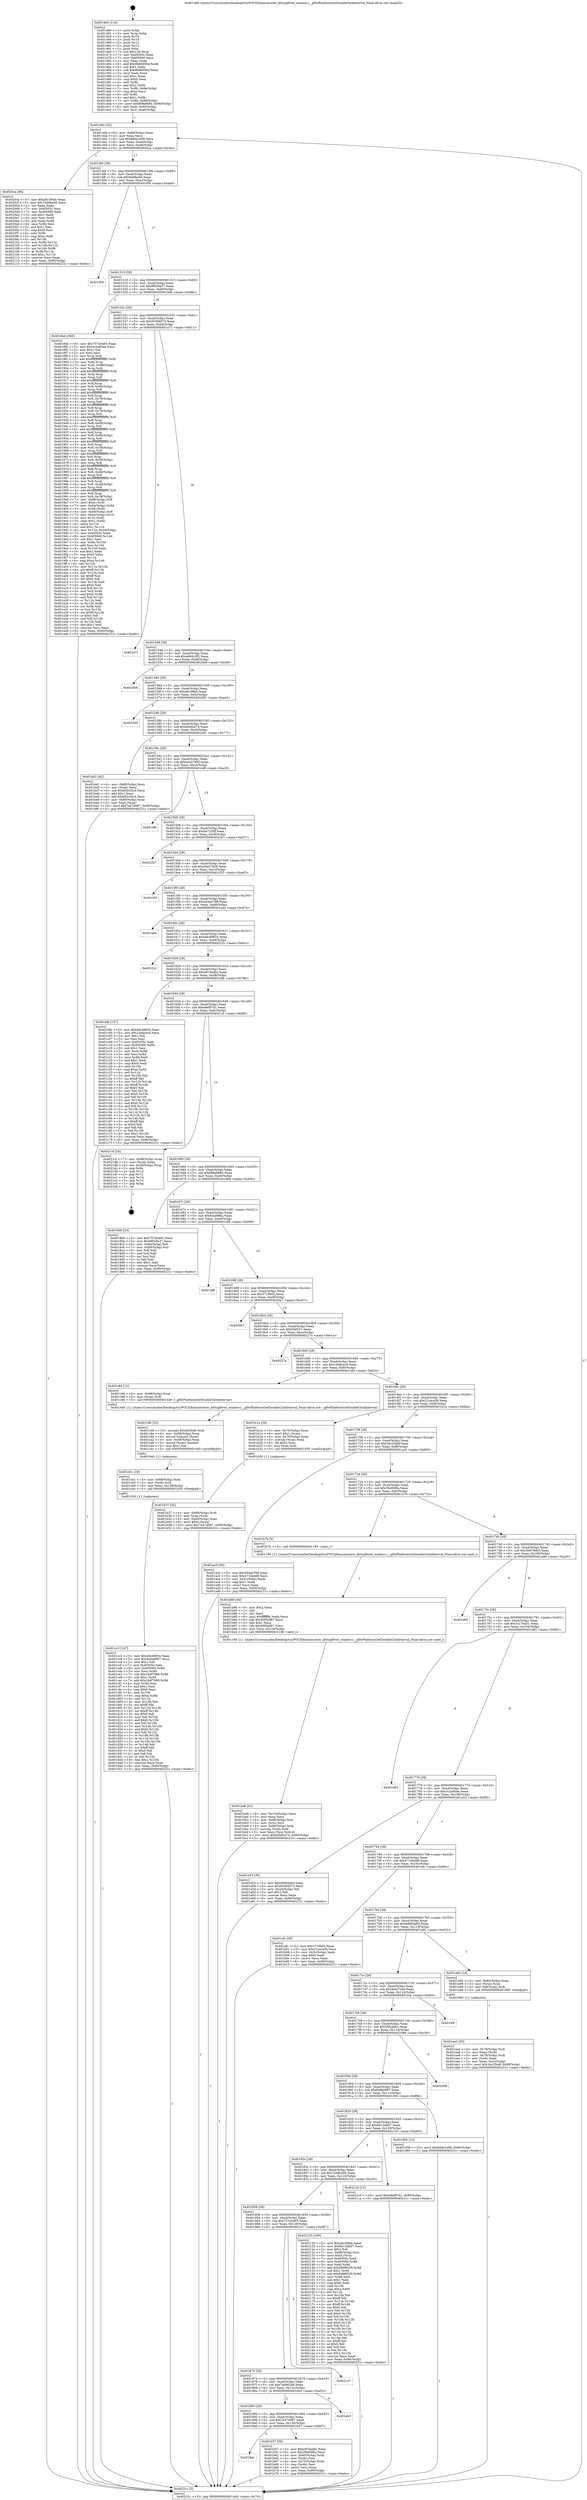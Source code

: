 digraph "0x401460" {
  label = "0x401460 (/mnt/c/Users/mathe/Desktop/tcc/POCII/binaries/extr_kittyglfwwl_window.c__glfwPlatformGetDoubleClickInterval_Final-ollvm.out::main(0))"
  labelloc = "t"
  node[shape=record]

  Entry [label="",width=0.3,height=0.3,shape=circle,fillcolor=black,style=filled]
  "0x4014d4" [label="{
     0x4014d4 [32]\l
     | [instrs]\l
     &nbsp;&nbsp;0x4014d4 \<+6\>: mov -0x90(%rbp),%eax\l
     &nbsp;&nbsp;0x4014da \<+2\>: mov %eax,%ecx\l
     &nbsp;&nbsp;0x4014dc \<+6\>: sub $0x8dde1e99,%ecx\l
     &nbsp;&nbsp;0x4014e2 \<+6\>: mov %eax,-0xa4(%rbp)\l
     &nbsp;&nbsp;0x4014e8 \<+6\>: mov %ecx,-0xa8(%rbp)\l
     &nbsp;&nbsp;0x4014ee \<+6\>: je 00000000004020ca \<main+0xc6a\>\l
  }"]
  "0x4020ca" [label="{
     0x4020ca [86]\l
     | [instrs]\l
     &nbsp;&nbsp;0x4020ca \<+5\>: mov $0xa8c39fab,%eax\l
     &nbsp;&nbsp;0x4020cf \<+5\>: mov $0x7448be92,%ecx\l
     &nbsp;&nbsp;0x4020d4 \<+2\>: xor %edx,%edx\l
     &nbsp;&nbsp;0x4020d6 \<+7\>: mov 0x40505c,%esi\l
     &nbsp;&nbsp;0x4020dd \<+7\>: mov 0x405060,%edi\l
     &nbsp;&nbsp;0x4020e4 \<+3\>: sub $0x1,%edx\l
     &nbsp;&nbsp;0x4020e7 \<+3\>: mov %esi,%r8d\l
     &nbsp;&nbsp;0x4020ea \<+3\>: add %edx,%r8d\l
     &nbsp;&nbsp;0x4020ed \<+4\>: imul %r8d,%esi\l
     &nbsp;&nbsp;0x4020f1 \<+3\>: and $0x1,%esi\l
     &nbsp;&nbsp;0x4020f4 \<+3\>: cmp $0x0,%esi\l
     &nbsp;&nbsp;0x4020f7 \<+4\>: sete %r9b\l
     &nbsp;&nbsp;0x4020fb \<+3\>: cmp $0xa,%edi\l
     &nbsp;&nbsp;0x4020fe \<+4\>: setl %r10b\l
     &nbsp;&nbsp;0x402102 \<+3\>: mov %r9b,%r11b\l
     &nbsp;&nbsp;0x402105 \<+3\>: and %r10b,%r11b\l
     &nbsp;&nbsp;0x402108 \<+3\>: xor %r10b,%r9b\l
     &nbsp;&nbsp;0x40210b \<+3\>: or %r9b,%r11b\l
     &nbsp;&nbsp;0x40210e \<+4\>: test $0x1,%r11b\l
     &nbsp;&nbsp;0x402112 \<+3\>: cmovne %ecx,%eax\l
     &nbsp;&nbsp;0x402115 \<+6\>: mov %eax,-0x90(%rbp)\l
     &nbsp;&nbsp;0x40211b \<+5\>: jmp 000000000040231c \<main+0xebc\>\l
  }"]
  "0x4014f4" [label="{
     0x4014f4 [28]\l
     | [instrs]\l
     &nbsp;&nbsp;0x4014f4 \<+5\>: jmp 00000000004014f9 \<main+0x99\>\l
     &nbsp;&nbsp;0x4014f9 \<+6\>: mov -0xa4(%rbp),%eax\l
     &nbsp;&nbsp;0x4014ff \<+5\>: sub $0x8ebfba56,%eax\l
     &nbsp;&nbsp;0x401504 \<+6\>: mov %eax,-0xac(%rbp)\l
     &nbsp;&nbsp;0x40150a \<+6\>: je 0000000000401f09 \<main+0xaa9\>\l
  }"]
  Exit [label="",width=0.3,height=0.3,shape=circle,fillcolor=black,style=filled,peripheries=2]
  "0x401f09" [label="{
     0x401f09\l
  }", style=dashed]
  "0x401510" [label="{
     0x401510 [28]\l
     | [instrs]\l
     &nbsp;&nbsp;0x401510 \<+5\>: jmp 0000000000401515 \<main+0xb5\>\l
     &nbsp;&nbsp;0x401515 \<+6\>: mov -0xa4(%rbp),%eax\l
     &nbsp;&nbsp;0x40151b \<+5\>: sub $0x8f028a37,%eax\l
     &nbsp;&nbsp;0x401520 \<+6\>: mov %eax,-0xb0(%rbp)\l
     &nbsp;&nbsp;0x401526 \<+6\>: je 00000000004018eb \<main+0x48b\>\l
  }"]
  "0x401cc3" [label="{
     0x401cc3 [147]\l
     | [instrs]\l
     &nbsp;&nbsp;0x401cc3 \<+5\>: mov $0xddcd9834,%eax\l
     &nbsp;&nbsp;0x401cc8 \<+5\>: mov $0x6a9a0967,%ecx\l
     &nbsp;&nbsp;0x401ccd \<+2\>: mov $0x1,%dl\l
     &nbsp;&nbsp;0x401ccf \<+7\>: mov 0x40505c,%esi\l
     &nbsp;&nbsp;0x401cd6 \<+8\>: mov 0x405060,%r8d\l
     &nbsp;&nbsp;0x401cde \<+3\>: mov %esi,%r9d\l
     &nbsp;&nbsp;0x401ce1 \<+7\>: sub $0x184f7989,%r9d\l
     &nbsp;&nbsp;0x401ce8 \<+4\>: sub $0x1,%r9d\l
     &nbsp;&nbsp;0x401cec \<+7\>: add $0x184f7989,%r9d\l
     &nbsp;&nbsp;0x401cf3 \<+4\>: imul %r9d,%esi\l
     &nbsp;&nbsp;0x401cf7 \<+3\>: and $0x1,%esi\l
     &nbsp;&nbsp;0x401cfa \<+3\>: cmp $0x0,%esi\l
     &nbsp;&nbsp;0x401cfd \<+4\>: sete %r10b\l
     &nbsp;&nbsp;0x401d01 \<+4\>: cmp $0xa,%r8d\l
     &nbsp;&nbsp;0x401d05 \<+4\>: setl %r11b\l
     &nbsp;&nbsp;0x401d09 \<+3\>: mov %r10b,%bl\l
     &nbsp;&nbsp;0x401d0c \<+3\>: xor $0xff,%bl\l
     &nbsp;&nbsp;0x401d0f \<+3\>: mov %r11b,%r14b\l
     &nbsp;&nbsp;0x401d12 \<+4\>: xor $0xff,%r14b\l
     &nbsp;&nbsp;0x401d16 \<+3\>: xor $0x0,%dl\l
     &nbsp;&nbsp;0x401d19 \<+3\>: mov %bl,%r15b\l
     &nbsp;&nbsp;0x401d1c \<+4\>: and $0x0,%r15b\l
     &nbsp;&nbsp;0x401d20 \<+3\>: and %dl,%r10b\l
     &nbsp;&nbsp;0x401d23 \<+3\>: mov %r14b,%r12b\l
     &nbsp;&nbsp;0x401d26 \<+4\>: and $0x0,%r12b\l
     &nbsp;&nbsp;0x401d2a \<+3\>: and %dl,%r11b\l
     &nbsp;&nbsp;0x401d2d \<+3\>: or %r10b,%r15b\l
     &nbsp;&nbsp;0x401d30 \<+3\>: or %r11b,%r12b\l
     &nbsp;&nbsp;0x401d33 \<+3\>: xor %r12b,%r15b\l
     &nbsp;&nbsp;0x401d36 \<+3\>: or %r14b,%bl\l
     &nbsp;&nbsp;0x401d39 \<+3\>: xor $0xff,%bl\l
     &nbsp;&nbsp;0x401d3c \<+3\>: or $0x0,%dl\l
     &nbsp;&nbsp;0x401d3f \<+2\>: and %dl,%bl\l
     &nbsp;&nbsp;0x401d41 \<+3\>: or %bl,%r15b\l
     &nbsp;&nbsp;0x401d44 \<+4\>: test $0x1,%r15b\l
     &nbsp;&nbsp;0x401d48 \<+3\>: cmovne %ecx,%eax\l
     &nbsp;&nbsp;0x401d4b \<+6\>: mov %eax,-0x90(%rbp)\l
     &nbsp;&nbsp;0x401d51 \<+5\>: jmp 000000000040231c \<main+0xebc\>\l
  }"]
  "0x4018eb" [label="{
     0x4018eb [360]\l
     | [instrs]\l
     &nbsp;&nbsp;0x4018eb \<+5\>: mov $0x757d4465,%eax\l
     &nbsp;&nbsp;0x4018f0 \<+5\>: mov $0x3c2a90ae,%ecx\l
     &nbsp;&nbsp;0x4018f5 \<+2\>: mov $0x1,%dl\l
     &nbsp;&nbsp;0x4018f7 \<+2\>: xor %esi,%esi\l
     &nbsp;&nbsp;0x4018f9 \<+3\>: mov %rsp,%rdi\l
     &nbsp;&nbsp;0x4018fc \<+4\>: add $0xfffffffffffffff0,%rdi\l
     &nbsp;&nbsp;0x401900 \<+3\>: mov %rdi,%rsp\l
     &nbsp;&nbsp;0x401903 \<+7\>: mov %rdi,-0x88(%rbp)\l
     &nbsp;&nbsp;0x40190a \<+3\>: mov %rsp,%rdi\l
     &nbsp;&nbsp;0x40190d \<+4\>: add $0xfffffffffffffff0,%rdi\l
     &nbsp;&nbsp;0x401911 \<+3\>: mov %rdi,%rsp\l
     &nbsp;&nbsp;0x401914 \<+3\>: mov %rsp,%r8\l
     &nbsp;&nbsp;0x401917 \<+4\>: add $0xfffffffffffffff0,%r8\l
     &nbsp;&nbsp;0x40191b \<+3\>: mov %r8,%rsp\l
     &nbsp;&nbsp;0x40191e \<+4\>: mov %r8,-0x80(%rbp)\l
     &nbsp;&nbsp;0x401922 \<+3\>: mov %rsp,%r8\l
     &nbsp;&nbsp;0x401925 \<+4\>: add $0xfffffffffffffff0,%r8\l
     &nbsp;&nbsp;0x401929 \<+3\>: mov %r8,%rsp\l
     &nbsp;&nbsp;0x40192c \<+4\>: mov %r8,-0x78(%rbp)\l
     &nbsp;&nbsp;0x401930 \<+3\>: mov %rsp,%r8\l
     &nbsp;&nbsp;0x401933 \<+4\>: add $0xfffffffffffffff0,%r8\l
     &nbsp;&nbsp;0x401937 \<+3\>: mov %r8,%rsp\l
     &nbsp;&nbsp;0x40193a \<+4\>: mov %r8,-0x70(%rbp)\l
     &nbsp;&nbsp;0x40193e \<+3\>: mov %rsp,%r8\l
     &nbsp;&nbsp;0x401941 \<+4\>: add $0xfffffffffffffff0,%r8\l
     &nbsp;&nbsp;0x401945 \<+3\>: mov %r8,%rsp\l
     &nbsp;&nbsp;0x401948 \<+4\>: mov %r8,-0x68(%rbp)\l
     &nbsp;&nbsp;0x40194c \<+3\>: mov %rsp,%r8\l
     &nbsp;&nbsp;0x40194f \<+4\>: add $0xfffffffffffffff0,%r8\l
     &nbsp;&nbsp;0x401953 \<+3\>: mov %r8,%rsp\l
     &nbsp;&nbsp;0x401956 \<+4\>: mov %r8,-0x60(%rbp)\l
     &nbsp;&nbsp;0x40195a \<+3\>: mov %rsp,%r8\l
     &nbsp;&nbsp;0x40195d \<+4\>: add $0xfffffffffffffff0,%r8\l
     &nbsp;&nbsp;0x401961 \<+3\>: mov %r8,%rsp\l
     &nbsp;&nbsp;0x401964 \<+4\>: mov %r8,-0x58(%rbp)\l
     &nbsp;&nbsp;0x401968 \<+3\>: mov %rsp,%r8\l
     &nbsp;&nbsp;0x40196b \<+4\>: add $0xfffffffffffffff0,%r8\l
     &nbsp;&nbsp;0x40196f \<+3\>: mov %r8,%rsp\l
     &nbsp;&nbsp;0x401972 \<+4\>: mov %r8,-0x50(%rbp)\l
     &nbsp;&nbsp;0x401976 \<+3\>: mov %rsp,%r8\l
     &nbsp;&nbsp;0x401979 \<+4\>: add $0xfffffffffffffff0,%r8\l
     &nbsp;&nbsp;0x40197d \<+3\>: mov %r8,%rsp\l
     &nbsp;&nbsp;0x401980 \<+4\>: mov %r8,-0x48(%rbp)\l
     &nbsp;&nbsp;0x401984 \<+3\>: mov %rsp,%r8\l
     &nbsp;&nbsp;0x401987 \<+4\>: add $0xfffffffffffffff0,%r8\l
     &nbsp;&nbsp;0x40198b \<+3\>: mov %r8,%rsp\l
     &nbsp;&nbsp;0x40198e \<+4\>: mov %r8,-0x40(%rbp)\l
     &nbsp;&nbsp;0x401992 \<+3\>: mov %rsp,%r8\l
     &nbsp;&nbsp;0x401995 \<+4\>: add $0xfffffffffffffff0,%r8\l
     &nbsp;&nbsp;0x401999 \<+3\>: mov %r8,%rsp\l
     &nbsp;&nbsp;0x40199c \<+4\>: mov %r8,-0x38(%rbp)\l
     &nbsp;&nbsp;0x4019a0 \<+7\>: mov -0x88(%rbp),%r8\l
     &nbsp;&nbsp;0x4019a7 \<+7\>: movl $0x0,(%r8)\l
     &nbsp;&nbsp;0x4019ae \<+7\>: mov -0x94(%rbp),%r9d\l
     &nbsp;&nbsp;0x4019b5 \<+3\>: mov %r9d,(%rdi)\l
     &nbsp;&nbsp;0x4019b8 \<+4\>: mov -0x80(%rbp),%r8\l
     &nbsp;&nbsp;0x4019bc \<+7\>: mov -0xa0(%rbp),%r10\l
     &nbsp;&nbsp;0x4019c3 \<+3\>: mov %r10,(%r8)\l
     &nbsp;&nbsp;0x4019c6 \<+3\>: cmpl $0x2,(%rdi)\l
     &nbsp;&nbsp;0x4019c9 \<+4\>: setne %r11b\l
     &nbsp;&nbsp;0x4019cd \<+4\>: and $0x1,%r11b\l
     &nbsp;&nbsp;0x4019d1 \<+4\>: mov %r11b,-0x2d(%rbp)\l
     &nbsp;&nbsp;0x4019d5 \<+7\>: mov 0x40505c,%ebx\l
     &nbsp;&nbsp;0x4019dc \<+8\>: mov 0x405060,%r14d\l
     &nbsp;&nbsp;0x4019e4 \<+3\>: sub $0x1,%esi\l
     &nbsp;&nbsp;0x4019e7 \<+3\>: mov %ebx,%r15d\l
     &nbsp;&nbsp;0x4019ea \<+3\>: add %esi,%r15d\l
     &nbsp;&nbsp;0x4019ed \<+4\>: imul %r15d,%ebx\l
     &nbsp;&nbsp;0x4019f1 \<+3\>: and $0x1,%ebx\l
     &nbsp;&nbsp;0x4019f4 \<+3\>: cmp $0x0,%ebx\l
     &nbsp;&nbsp;0x4019f7 \<+4\>: sete %r11b\l
     &nbsp;&nbsp;0x4019fb \<+4\>: cmp $0xa,%r14d\l
     &nbsp;&nbsp;0x4019ff \<+4\>: setl %r12b\l
     &nbsp;&nbsp;0x401a03 \<+3\>: mov %r11b,%r13b\l
     &nbsp;&nbsp;0x401a06 \<+4\>: xor $0xff,%r13b\l
     &nbsp;&nbsp;0x401a0a \<+3\>: mov %r12b,%sil\l
     &nbsp;&nbsp;0x401a0d \<+4\>: xor $0xff,%sil\l
     &nbsp;&nbsp;0x401a11 \<+3\>: xor $0x0,%dl\l
     &nbsp;&nbsp;0x401a14 \<+3\>: mov %r13b,%dil\l
     &nbsp;&nbsp;0x401a17 \<+4\>: and $0x0,%dil\l
     &nbsp;&nbsp;0x401a1b \<+3\>: and %dl,%r11b\l
     &nbsp;&nbsp;0x401a1e \<+3\>: mov %sil,%r8b\l
     &nbsp;&nbsp;0x401a21 \<+4\>: and $0x0,%r8b\l
     &nbsp;&nbsp;0x401a25 \<+3\>: and %dl,%r12b\l
     &nbsp;&nbsp;0x401a28 \<+3\>: or %r11b,%dil\l
     &nbsp;&nbsp;0x401a2b \<+3\>: or %r12b,%r8b\l
     &nbsp;&nbsp;0x401a2e \<+3\>: xor %r8b,%dil\l
     &nbsp;&nbsp;0x401a31 \<+3\>: or %sil,%r13b\l
     &nbsp;&nbsp;0x401a34 \<+4\>: xor $0xff,%r13b\l
     &nbsp;&nbsp;0x401a38 \<+3\>: or $0x0,%dl\l
     &nbsp;&nbsp;0x401a3b \<+3\>: and %dl,%r13b\l
     &nbsp;&nbsp;0x401a3e \<+3\>: or %r13b,%dil\l
     &nbsp;&nbsp;0x401a41 \<+4\>: test $0x1,%dil\l
     &nbsp;&nbsp;0x401a45 \<+3\>: cmovne %ecx,%eax\l
     &nbsp;&nbsp;0x401a48 \<+6\>: mov %eax,-0x90(%rbp)\l
     &nbsp;&nbsp;0x401a4e \<+5\>: jmp 000000000040231c \<main+0xebc\>\l
  }"]
  "0x40152c" [label="{
     0x40152c [28]\l
     | [instrs]\l
     &nbsp;&nbsp;0x40152c \<+5\>: jmp 0000000000401531 \<main+0xd1\>\l
     &nbsp;&nbsp;0x401531 \<+6\>: mov -0xa4(%rbp),%eax\l
     &nbsp;&nbsp;0x401537 \<+5\>: sub $0x93394073,%eax\l
     &nbsp;&nbsp;0x40153c \<+6\>: mov %eax,-0xb4(%rbp)\l
     &nbsp;&nbsp;0x401542 \<+6\>: je 0000000000401a71 \<main+0x611\>\l
  }"]
  "0x401cb1" [label="{
     0x401cb1 [18]\l
     | [instrs]\l
     &nbsp;&nbsp;0x401cb1 \<+4\>: mov -0x68(%rbp),%rdi\l
     &nbsp;&nbsp;0x401cb5 \<+3\>: mov (%rdi),%rdi\l
     &nbsp;&nbsp;0x401cb8 \<+6\>: mov %eax,-0x138(%rbp)\l
     &nbsp;&nbsp;0x401cbe \<+5\>: call 0000000000401030 \<free@plt\>\l
     | [calls]\l
     &nbsp;&nbsp;0x401030 \{1\} (unknown)\l
  }"]
  "0x401a71" [label="{
     0x401a71\l
  }", style=dashed]
  "0x401548" [label="{
     0x401548 [28]\l
     | [instrs]\l
     &nbsp;&nbsp;0x401548 \<+5\>: jmp 000000000040154d \<main+0xed\>\l
     &nbsp;&nbsp;0x40154d \<+6\>: mov -0xa4(%rbp),%eax\l
     &nbsp;&nbsp;0x401553 \<+5\>: sub $0xa664c3f2,%eax\l
     &nbsp;&nbsp;0x401558 \<+6\>: mov %eax,-0xb8(%rbp)\l
     &nbsp;&nbsp;0x40155e \<+6\>: je 00000000004020b6 \<main+0xc56\>\l
  }"]
  "0x401c90" [label="{
     0x401c90 [33]\l
     | [instrs]\l
     &nbsp;&nbsp;0x401c90 \<+10\>: movabs $0x4030d6,%rdi\l
     &nbsp;&nbsp;0x401c9a \<+4\>: mov -0x58(%rbp),%rax\l
     &nbsp;&nbsp;0x401c9e \<+4\>: movsd %xmm0,(%rax)\l
     &nbsp;&nbsp;0x401ca2 \<+4\>: mov -0x58(%rbp),%rax\l
     &nbsp;&nbsp;0x401ca6 \<+4\>: movsd (%rax),%xmm0\l
     &nbsp;&nbsp;0x401caa \<+2\>: mov $0x1,%al\l
     &nbsp;&nbsp;0x401cac \<+5\>: call 0000000000401040 \<printf@plt\>\l
     | [calls]\l
     &nbsp;&nbsp;0x401040 \{1\} (unknown)\l
  }"]
  "0x4020b6" [label="{
     0x4020b6\l
  }", style=dashed]
  "0x401564" [label="{
     0x401564 [28]\l
     | [instrs]\l
     &nbsp;&nbsp;0x401564 \<+5\>: jmp 0000000000401569 \<main+0x109\>\l
     &nbsp;&nbsp;0x401569 \<+6\>: mov -0xa4(%rbp),%eax\l
     &nbsp;&nbsp;0x40156f \<+5\>: sub $0xa8c39fab,%eax\l
     &nbsp;&nbsp;0x401574 \<+6\>: mov %eax,-0xbc(%rbp)\l
     &nbsp;&nbsp;0x40157a \<+6\>: je 0000000000402305 \<main+0xea5\>\l
  }"]
  "0x401ba8" [label="{
     0x401ba8 [41]\l
     | [instrs]\l
     &nbsp;&nbsp;0x401ba8 \<+6\>: mov -0x134(%rbp),%ecx\l
     &nbsp;&nbsp;0x401bae \<+3\>: imul %eax,%ecx\l
     &nbsp;&nbsp;0x401bb1 \<+4\>: mov -0x68(%rbp),%rsi\l
     &nbsp;&nbsp;0x401bb5 \<+3\>: mov (%rsi),%rsi\l
     &nbsp;&nbsp;0x401bb8 \<+4\>: mov -0x60(%rbp),%rdi\l
     &nbsp;&nbsp;0x401bbc \<+3\>: movslq (%rdi),%rdi\l
     &nbsp;&nbsp;0x401bbf \<+3\>: mov %ecx,(%rsi,%rdi,4)\l
     &nbsp;&nbsp;0x401bc2 \<+10\>: movl $0xb0b8ce74,-0x90(%rbp)\l
     &nbsp;&nbsp;0x401bcc \<+5\>: jmp 000000000040231c \<main+0xebc\>\l
  }"]
  "0x402305" [label="{
     0x402305\l
  }", style=dashed]
  "0x401580" [label="{
     0x401580 [28]\l
     | [instrs]\l
     &nbsp;&nbsp;0x401580 \<+5\>: jmp 0000000000401585 \<main+0x125\>\l
     &nbsp;&nbsp;0x401585 \<+6\>: mov -0xa4(%rbp),%eax\l
     &nbsp;&nbsp;0x40158b \<+5\>: sub $0xb0b8ce74,%eax\l
     &nbsp;&nbsp;0x401590 \<+6\>: mov %eax,-0xc0(%rbp)\l
     &nbsp;&nbsp;0x401596 \<+6\>: je 0000000000401bd1 \<main+0x771\>\l
  }"]
  "0x401b80" [label="{
     0x401b80 [40]\l
     | [instrs]\l
     &nbsp;&nbsp;0x401b80 \<+5\>: mov $0x2,%ecx\l
     &nbsp;&nbsp;0x401b85 \<+1\>: cltd\l
     &nbsp;&nbsp;0x401b86 \<+2\>: idiv %ecx\l
     &nbsp;&nbsp;0x401b88 \<+6\>: imul $0xfffffffe,%edx,%ecx\l
     &nbsp;&nbsp;0x401b8e \<+6\>: add $0x40f5a967,%ecx\l
     &nbsp;&nbsp;0x401b94 \<+3\>: add $0x1,%ecx\l
     &nbsp;&nbsp;0x401b97 \<+6\>: sub $0x40f5a967,%ecx\l
     &nbsp;&nbsp;0x401b9d \<+6\>: mov %ecx,-0x134(%rbp)\l
     &nbsp;&nbsp;0x401ba3 \<+5\>: call 0000000000401160 \<next_i\>\l
     | [calls]\l
     &nbsp;&nbsp;0x401160 \{1\} (/mnt/c/Users/mathe/Desktop/tcc/POCII/binaries/extr_kittyglfwwl_window.c__glfwPlatformGetDoubleClickInterval_Final-ollvm.out::next_i)\l
  }"]
  "0x401bd1" [label="{
     0x401bd1 [42]\l
     | [instrs]\l
     &nbsp;&nbsp;0x401bd1 \<+4\>: mov -0x60(%rbp),%rax\l
     &nbsp;&nbsp;0x401bd5 \<+2\>: mov (%rax),%ecx\l
     &nbsp;&nbsp;0x401bd7 \<+6\>: sub $0x602cf2cd,%ecx\l
     &nbsp;&nbsp;0x401bdd \<+3\>: add $0x1,%ecx\l
     &nbsp;&nbsp;0x401be0 \<+6\>: add $0x602cf2cd,%ecx\l
     &nbsp;&nbsp;0x401be6 \<+4\>: mov -0x60(%rbp),%rax\l
     &nbsp;&nbsp;0x401bea \<+2\>: mov %ecx,(%rax)\l
     &nbsp;&nbsp;0x401bec \<+10\>: movl $0x7e47d087,-0x90(%rbp)\l
     &nbsp;&nbsp;0x401bf6 \<+5\>: jmp 000000000040231c \<main+0xebc\>\l
  }"]
  "0x40159c" [label="{
     0x40159c [28]\l
     | [instrs]\l
     &nbsp;&nbsp;0x40159c \<+5\>: jmp 00000000004015a1 \<main+0x141\>\l
     &nbsp;&nbsp;0x4015a1 \<+6\>: mov -0xa4(%rbp),%eax\l
     &nbsp;&nbsp;0x4015a7 \<+5\>: sub $0xb2e27482,%eax\l
     &nbsp;&nbsp;0x4015ac \<+6\>: mov %eax,-0xc4(%rbp)\l
     &nbsp;&nbsp;0x4015b2 \<+6\>: je 0000000000401e8f \<main+0xa2f\>\l
  }"]
  "0x4018ac" [label="{
     0x4018ac\l
  }", style=dashed]
  "0x401e8f" [label="{
     0x401e8f\l
  }", style=dashed]
  "0x4015b8" [label="{
     0x4015b8 [28]\l
     | [instrs]\l
     &nbsp;&nbsp;0x4015b8 \<+5\>: jmp 00000000004015bd \<main+0x15d\>\l
     &nbsp;&nbsp;0x4015bd \<+6\>: mov -0xa4(%rbp),%eax\l
     &nbsp;&nbsp;0x4015c3 \<+5\>: sub $0xbe71f2ff,%eax\l
     &nbsp;&nbsp;0x4015c8 \<+6\>: mov %eax,-0xc8(%rbp)\l
     &nbsp;&nbsp;0x4015ce \<+6\>: je 00000000004022b7 \<main+0xe57\>\l
  }"]
  "0x401b57" [label="{
     0x401b57 [36]\l
     | [instrs]\l
     &nbsp;&nbsp;0x401b57 \<+5\>: mov $0xe970adbc,%eax\l
     &nbsp;&nbsp;0x401b5c \<+5\>: mov $0x39a95f6a,%ecx\l
     &nbsp;&nbsp;0x401b61 \<+4\>: mov -0x60(%rbp),%rdx\l
     &nbsp;&nbsp;0x401b65 \<+2\>: mov (%rdx),%esi\l
     &nbsp;&nbsp;0x401b67 \<+4\>: mov -0x70(%rbp),%rdx\l
     &nbsp;&nbsp;0x401b6b \<+2\>: cmp (%rdx),%esi\l
     &nbsp;&nbsp;0x401b6d \<+3\>: cmovl %ecx,%eax\l
     &nbsp;&nbsp;0x401b70 \<+6\>: mov %eax,-0x90(%rbp)\l
     &nbsp;&nbsp;0x401b76 \<+5\>: jmp 000000000040231c \<main+0xebc\>\l
  }"]
  "0x4022b7" [label="{
     0x4022b7\l
  }", style=dashed]
  "0x4015d4" [label="{
     0x4015d4 [28]\l
     | [instrs]\l
     &nbsp;&nbsp;0x4015d4 \<+5\>: jmp 00000000004015d9 \<main+0x179\>\l
     &nbsp;&nbsp;0x4015d9 \<+6\>: mov -0xa4(%rbp),%eax\l
     &nbsp;&nbsp;0x4015df \<+5\>: sub $0xd4a57b26,%eax\l
     &nbsp;&nbsp;0x4015e4 \<+6\>: mov %eax,-0xcc(%rbp)\l
     &nbsp;&nbsp;0x4015ea \<+6\>: je 0000000000401f33 \<main+0xad3\>\l
  }"]
  "0x401890" [label="{
     0x401890 [28]\l
     | [instrs]\l
     &nbsp;&nbsp;0x401890 \<+5\>: jmp 0000000000401895 \<main+0x435\>\l
     &nbsp;&nbsp;0x401895 \<+6\>: mov -0xa4(%rbp),%eax\l
     &nbsp;&nbsp;0x40189b \<+5\>: sub $0x7e47d087,%eax\l
     &nbsp;&nbsp;0x4018a0 \<+6\>: mov %eax,-0x130(%rbp)\l
     &nbsp;&nbsp;0x4018a6 \<+6\>: je 0000000000401b57 \<main+0x6f7\>\l
  }"]
  "0x401f33" [label="{
     0x401f33\l
  }", style=dashed]
  "0x4015f0" [label="{
     0x4015f0 [28]\l
     | [instrs]\l
     &nbsp;&nbsp;0x4015f0 \<+5\>: jmp 00000000004015f5 \<main+0x195\>\l
     &nbsp;&nbsp;0x4015f5 \<+6\>: mov -0xa4(%rbp),%eax\l
     &nbsp;&nbsp;0x4015fb \<+5\>: sub $0xd54ae788,%eax\l
     &nbsp;&nbsp;0x401600 \<+6\>: mov %eax,-0xd0(%rbp)\l
     &nbsp;&nbsp;0x401606 \<+6\>: je 0000000000401ade \<main+0x67e\>\l
  }"]
  "0x401eb3" [label="{
     0x401eb3\l
  }", style=dashed]
  "0x401ade" [label="{
     0x401ade\l
  }", style=dashed]
  "0x40160c" [label="{
     0x40160c [28]\l
     | [instrs]\l
     &nbsp;&nbsp;0x40160c \<+5\>: jmp 0000000000401611 \<main+0x1b1\>\l
     &nbsp;&nbsp;0x401611 \<+6\>: mov -0xa4(%rbp),%eax\l
     &nbsp;&nbsp;0x401617 \<+5\>: sub $0xddcd9834,%eax\l
     &nbsp;&nbsp;0x40161c \<+6\>: mov %eax,-0xd4(%rbp)\l
     &nbsp;&nbsp;0x401622 \<+6\>: je 000000000040222c \<main+0xdcc\>\l
  }"]
  "0x401874" [label="{
     0x401874 [28]\l
     | [instrs]\l
     &nbsp;&nbsp;0x401874 \<+5\>: jmp 0000000000401879 \<main+0x419\>\l
     &nbsp;&nbsp;0x401879 \<+6\>: mov -0xa4(%rbp),%eax\l
     &nbsp;&nbsp;0x40187f \<+5\>: sub $0x7ad962e8,%eax\l
     &nbsp;&nbsp;0x401884 \<+6\>: mov %eax,-0x12c(%rbp)\l
     &nbsp;&nbsp;0x40188a \<+6\>: je 0000000000401eb3 \<main+0xa53\>\l
  }"]
  "0x40222c" [label="{
     0x40222c\l
  }", style=dashed]
  "0x401628" [label="{
     0x401628 [28]\l
     | [instrs]\l
     &nbsp;&nbsp;0x401628 \<+5\>: jmp 000000000040162d \<main+0x1cd\>\l
     &nbsp;&nbsp;0x40162d \<+6\>: mov -0xa4(%rbp),%eax\l
     &nbsp;&nbsp;0x401633 \<+5\>: sub $0xe970adbc,%eax\l
     &nbsp;&nbsp;0x401638 \<+6\>: mov %eax,-0xd8(%rbp)\l
     &nbsp;&nbsp;0x40163e \<+6\>: je 0000000000401bfb \<main+0x79b\>\l
  }"]
  "0x4021e7" [label="{
     0x4021e7\l
  }", style=dashed]
  "0x401bfb" [label="{
     0x401bfb [137]\l
     | [instrs]\l
     &nbsp;&nbsp;0x401bfb \<+5\>: mov $0xddcd9834,%eax\l
     &nbsp;&nbsp;0x401c00 \<+5\>: mov $0x1d4dcec4,%ecx\l
     &nbsp;&nbsp;0x401c05 \<+2\>: mov $0x1,%dl\l
     &nbsp;&nbsp;0x401c07 \<+2\>: xor %esi,%esi\l
     &nbsp;&nbsp;0x401c09 \<+7\>: mov 0x40505c,%edi\l
     &nbsp;&nbsp;0x401c10 \<+8\>: mov 0x405060,%r8d\l
     &nbsp;&nbsp;0x401c18 \<+3\>: sub $0x1,%esi\l
     &nbsp;&nbsp;0x401c1b \<+3\>: mov %edi,%r9d\l
     &nbsp;&nbsp;0x401c1e \<+3\>: add %esi,%r9d\l
     &nbsp;&nbsp;0x401c21 \<+4\>: imul %r9d,%edi\l
     &nbsp;&nbsp;0x401c25 \<+3\>: and $0x1,%edi\l
     &nbsp;&nbsp;0x401c28 \<+3\>: cmp $0x0,%edi\l
     &nbsp;&nbsp;0x401c2b \<+4\>: sete %r10b\l
     &nbsp;&nbsp;0x401c2f \<+4\>: cmp $0xa,%r8d\l
     &nbsp;&nbsp;0x401c33 \<+4\>: setl %r11b\l
     &nbsp;&nbsp;0x401c37 \<+3\>: mov %r10b,%bl\l
     &nbsp;&nbsp;0x401c3a \<+3\>: xor $0xff,%bl\l
     &nbsp;&nbsp;0x401c3d \<+3\>: mov %r11b,%r14b\l
     &nbsp;&nbsp;0x401c40 \<+4\>: xor $0xff,%r14b\l
     &nbsp;&nbsp;0x401c44 \<+3\>: xor $0x0,%dl\l
     &nbsp;&nbsp;0x401c47 \<+3\>: mov %bl,%r15b\l
     &nbsp;&nbsp;0x401c4a \<+4\>: and $0x0,%r15b\l
     &nbsp;&nbsp;0x401c4e \<+3\>: and %dl,%r10b\l
     &nbsp;&nbsp;0x401c51 \<+3\>: mov %r14b,%r12b\l
     &nbsp;&nbsp;0x401c54 \<+4\>: and $0x0,%r12b\l
     &nbsp;&nbsp;0x401c58 \<+3\>: and %dl,%r11b\l
     &nbsp;&nbsp;0x401c5b \<+3\>: or %r10b,%r15b\l
     &nbsp;&nbsp;0x401c5e \<+3\>: or %r11b,%r12b\l
     &nbsp;&nbsp;0x401c61 \<+3\>: xor %r12b,%r15b\l
     &nbsp;&nbsp;0x401c64 \<+3\>: or %r14b,%bl\l
     &nbsp;&nbsp;0x401c67 \<+3\>: xor $0xff,%bl\l
     &nbsp;&nbsp;0x401c6a \<+3\>: or $0x0,%dl\l
     &nbsp;&nbsp;0x401c6d \<+2\>: and %dl,%bl\l
     &nbsp;&nbsp;0x401c6f \<+3\>: or %bl,%r15b\l
     &nbsp;&nbsp;0x401c72 \<+4\>: test $0x1,%r15b\l
     &nbsp;&nbsp;0x401c76 \<+3\>: cmovne %ecx,%eax\l
     &nbsp;&nbsp;0x401c79 \<+6\>: mov %eax,-0x90(%rbp)\l
     &nbsp;&nbsp;0x401c7f \<+5\>: jmp 000000000040231c \<main+0xebc\>\l
  }"]
  "0x401644" [label="{
     0x401644 [28]\l
     | [instrs]\l
     &nbsp;&nbsp;0x401644 \<+5\>: jmp 0000000000401649 \<main+0x1e9\>\l
     &nbsp;&nbsp;0x401649 \<+6\>: mov -0xa4(%rbp),%eax\l
     &nbsp;&nbsp;0x40164f \<+5\>: sub $0xe9ef97b1,%eax\l
     &nbsp;&nbsp;0x401654 \<+6\>: mov %eax,-0xdc(%rbp)\l
     &nbsp;&nbsp;0x40165a \<+6\>: je 00000000004021cf \<main+0xd6f\>\l
  }"]
  "0x401858" [label="{
     0x401858 [28]\l
     | [instrs]\l
     &nbsp;&nbsp;0x401858 \<+5\>: jmp 000000000040185d \<main+0x3fd\>\l
     &nbsp;&nbsp;0x40185d \<+6\>: mov -0xa4(%rbp),%eax\l
     &nbsp;&nbsp;0x401863 \<+5\>: sub $0x757d4465,%eax\l
     &nbsp;&nbsp;0x401868 \<+6\>: mov %eax,-0x128(%rbp)\l
     &nbsp;&nbsp;0x40186e \<+6\>: je 00000000004021e7 \<main+0xd87\>\l
  }"]
  "0x4021cf" [label="{
     0x4021cf [24]\l
     | [instrs]\l
     &nbsp;&nbsp;0x4021cf \<+7\>: mov -0x88(%rbp),%rax\l
     &nbsp;&nbsp;0x4021d6 \<+2\>: mov (%rax),%eax\l
     &nbsp;&nbsp;0x4021d8 \<+4\>: lea -0x28(%rbp),%rsp\l
     &nbsp;&nbsp;0x4021dc \<+1\>: pop %rbx\l
     &nbsp;&nbsp;0x4021dd \<+2\>: pop %r12\l
     &nbsp;&nbsp;0x4021df \<+2\>: pop %r13\l
     &nbsp;&nbsp;0x4021e1 \<+2\>: pop %r14\l
     &nbsp;&nbsp;0x4021e3 \<+2\>: pop %r15\l
     &nbsp;&nbsp;0x4021e5 \<+1\>: pop %rbp\l
     &nbsp;&nbsp;0x4021e6 \<+1\>: ret\l
  }"]
  "0x401660" [label="{
     0x401660 [28]\l
     | [instrs]\l
     &nbsp;&nbsp;0x401660 \<+5\>: jmp 0000000000401665 \<main+0x205\>\l
     &nbsp;&nbsp;0x401665 \<+6\>: mov -0xa4(%rbp),%eax\l
     &nbsp;&nbsp;0x40166b \<+5\>: sub $0xf89a8884,%eax\l
     &nbsp;&nbsp;0x401670 \<+6\>: mov %eax,-0xe0(%rbp)\l
     &nbsp;&nbsp;0x401676 \<+6\>: je 00000000004018b6 \<main+0x456\>\l
  }"]
  "0x402120" [label="{
     0x402120 [160]\l
     | [instrs]\l
     &nbsp;&nbsp;0x402120 \<+5\>: mov $0xa8c39fab,%eax\l
     &nbsp;&nbsp;0x402125 \<+5\>: mov $0x6b13db07,%ecx\l
     &nbsp;&nbsp;0x40212a \<+2\>: mov $0x1,%dl\l
     &nbsp;&nbsp;0x40212c \<+7\>: mov -0x88(%rbp),%rsi\l
     &nbsp;&nbsp;0x402133 \<+6\>: movl $0x0,(%rsi)\l
     &nbsp;&nbsp;0x402139 \<+7\>: mov 0x40505c,%edi\l
     &nbsp;&nbsp;0x402140 \<+8\>: mov 0x405060,%r8d\l
     &nbsp;&nbsp;0x402148 \<+3\>: mov %edi,%r9d\l
     &nbsp;&nbsp;0x40214b \<+7\>: add $0xd46f8539,%r9d\l
     &nbsp;&nbsp;0x402152 \<+4\>: sub $0x1,%r9d\l
     &nbsp;&nbsp;0x402156 \<+7\>: sub $0xd46f8539,%r9d\l
     &nbsp;&nbsp;0x40215d \<+4\>: imul %r9d,%edi\l
     &nbsp;&nbsp;0x402161 \<+3\>: and $0x1,%edi\l
     &nbsp;&nbsp;0x402164 \<+3\>: cmp $0x0,%edi\l
     &nbsp;&nbsp;0x402167 \<+4\>: sete %r10b\l
     &nbsp;&nbsp;0x40216b \<+4\>: cmp $0xa,%r8d\l
     &nbsp;&nbsp;0x40216f \<+4\>: setl %r11b\l
     &nbsp;&nbsp;0x402173 \<+3\>: mov %r10b,%bl\l
     &nbsp;&nbsp;0x402176 \<+3\>: xor $0xff,%bl\l
     &nbsp;&nbsp;0x402179 \<+3\>: mov %r11b,%r14b\l
     &nbsp;&nbsp;0x40217c \<+4\>: xor $0xff,%r14b\l
     &nbsp;&nbsp;0x402180 \<+3\>: xor $0x0,%dl\l
     &nbsp;&nbsp;0x402183 \<+3\>: mov %bl,%r15b\l
     &nbsp;&nbsp;0x402186 \<+4\>: and $0x0,%r15b\l
     &nbsp;&nbsp;0x40218a \<+3\>: and %dl,%r10b\l
     &nbsp;&nbsp;0x40218d \<+3\>: mov %r14b,%r12b\l
     &nbsp;&nbsp;0x402190 \<+4\>: and $0x0,%r12b\l
     &nbsp;&nbsp;0x402194 \<+3\>: and %dl,%r11b\l
     &nbsp;&nbsp;0x402197 \<+3\>: or %r10b,%r15b\l
     &nbsp;&nbsp;0x40219a \<+3\>: or %r11b,%r12b\l
     &nbsp;&nbsp;0x40219d \<+3\>: xor %r12b,%r15b\l
     &nbsp;&nbsp;0x4021a0 \<+3\>: or %r14b,%bl\l
     &nbsp;&nbsp;0x4021a3 \<+3\>: xor $0xff,%bl\l
     &nbsp;&nbsp;0x4021a6 \<+3\>: or $0x0,%dl\l
     &nbsp;&nbsp;0x4021a9 \<+2\>: and %dl,%bl\l
     &nbsp;&nbsp;0x4021ab \<+3\>: or %bl,%r15b\l
     &nbsp;&nbsp;0x4021ae \<+4\>: test $0x1,%r15b\l
     &nbsp;&nbsp;0x4021b2 \<+3\>: cmovne %ecx,%eax\l
     &nbsp;&nbsp;0x4021b5 \<+6\>: mov %eax,-0x90(%rbp)\l
     &nbsp;&nbsp;0x4021bb \<+5\>: jmp 000000000040231c \<main+0xebc\>\l
  }"]
  "0x4018b6" [label="{
     0x4018b6 [53]\l
     | [instrs]\l
     &nbsp;&nbsp;0x4018b6 \<+5\>: mov $0x757d4465,%eax\l
     &nbsp;&nbsp;0x4018bb \<+5\>: mov $0x8f028a37,%ecx\l
     &nbsp;&nbsp;0x4018c0 \<+6\>: mov -0x8a(%rbp),%dl\l
     &nbsp;&nbsp;0x4018c6 \<+7\>: mov -0x89(%rbp),%sil\l
     &nbsp;&nbsp;0x4018cd \<+3\>: mov %dl,%dil\l
     &nbsp;&nbsp;0x4018d0 \<+3\>: and %sil,%dil\l
     &nbsp;&nbsp;0x4018d3 \<+3\>: xor %sil,%dl\l
     &nbsp;&nbsp;0x4018d6 \<+3\>: or %dl,%dil\l
     &nbsp;&nbsp;0x4018d9 \<+4\>: test $0x1,%dil\l
     &nbsp;&nbsp;0x4018dd \<+3\>: cmovne %ecx,%eax\l
     &nbsp;&nbsp;0x4018e0 \<+6\>: mov %eax,-0x90(%rbp)\l
     &nbsp;&nbsp;0x4018e6 \<+5\>: jmp 000000000040231c \<main+0xebc\>\l
  }"]
  "0x40167c" [label="{
     0x40167c [28]\l
     | [instrs]\l
     &nbsp;&nbsp;0x40167c \<+5\>: jmp 0000000000401681 \<main+0x221\>\l
     &nbsp;&nbsp;0x401681 \<+6\>: mov -0xa4(%rbp),%eax\l
     &nbsp;&nbsp;0x401687 \<+5\>: sub $0xfced886a,%eax\l
     &nbsp;&nbsp;0x40168c \<+6\>: mov %eax,-0xe4(%rbp)\l
     &nbsp;&nbsp;0x401692 \<+6\>: je 0000000000401df8 \<main+0x998\>\l
  }"]
  "0x40231c" [label="{
     0x40231c [5]\l
     | [instrs]\l
     &nbsp;&nbsp;0x40231c \<+5\>: jmp 00000000004014d4 \<main+0x74\>\l
  }"]
  "0x401460" [label="{
     0x401460 [116]\l
     | [instrs]\l
     &nbsp;&nbsp;0x401460 \<+1\>: push %rbp\l
     &nbsp;&nbsp;0x401461 \<+3\>: mov %rsp,%rbp\l
     &nbsp;&nbsp;0x401464 \<+2\>: push %r15\l
     &nbsp;&nbsp;0x401466 \<+2\>: push %r14\l
     &nbsp;&nbsp;0x401468 \<+2\>: push %r13\l
     &nbsp;&nbsp;0x40146a \<+2\>: push %r12\l
     &nbsp;&nbsp;0x40146c \<+1\>: push %rbx\l
     &nbsp;&nbsp;0x40146d \<+7\>: sub $0x128,%rsp\l
     &nbsp;&nbsp;0x401474 \<+7\>: mov 0x40505c,%eax\l
     &nbsp;&nbsp;0x40147b \<+7\>: mov 0x405060,%ecx\l
     &nbsp;&nbsp;0x401482 \<+2\>: mov %eax,%edx\l
     &nbsp;&nbsp;0x401484 \<+6\>: add $0x9b86656d,%edx\l
     &nbsp;&nbsp;0x40148a \<+3\>: sub $0x1,%edx\l
     &nbsp;&nbsp;0x40148d \<+6\>: sub $0x9b86656d,%edx\l
     &nbsp;&nbsp;0x401493 \<+3\>: imul %edx,%eax\l
     &nbsp;&nbsp;0x401496 \<+3\>: and $0x1,%eax\l
     &nbsp;&nbsp;0x401499 \<+3\>: cmp $0x0,%eax\l
     &nbsp;&nbsp;0x40149c \<+4\>: sete %r8b\l
     &nbsp;&nbsp;0x4014a0 \<+4\>: and $0x1,%r8b\l
     &nbsp;&nbsp;0x4014a4 \<+7\>: mov %r8b,-0x8a(%rbp)\l
     &nbsp;&nbsp;0x4014ab \<+3\>: cmp $0xa,%ecx\l
     &nbsp;&nbsp;0x4014ae \<+4\>: setl %r8b\l
     &nbsp;&nbsp;0x4014b2 \<+4\>: and $0x1,%r8b\l
     &nbsp;&nbsp;0x4014b6 \<+7\>: mov %r8b,-0x89(%rbp)\l
     &nbsp;&nbsp;0x4014bd \<+10\>: movl $0xf89a8884,-0x90(%rbp)\l
     &nbsp;&nbsp;0x4014c7 \<+6\>: mov %edi,-0x94(%rbp)\l
     &nbsp;&nbsp;0x4014cd \<+7\>: mov %rsi,-0xa0(%rbp)\l
  }"]
  "0x40183c" [label="{
     0x40183c [28]\l
     | [instrs]\l
     &nbsp;&nbsp;0x40183c \<+5\>: jmp 0000000000401841 \<main+0x3e1\>\l
     &nbsp;&nbsp;0x401841 \<+6\>: mov -0xa4(%rbp),%eax\l
     &nbsp;&nbsp;0x401847 \<+5\>: sub $0x7448be92,%eax\l
     &nbsp;&nbsp;0x40184c \<+6\>: mov %eax,-0x124(%rbp)\l
     &nbsp;&nbsp;0x401852 \<+6\>: je 0000000000402120 \<main+0xcc0\>\l
  }"]
  "0x4021c0" [label="{
     0x4021c0 [15]\l
     | [instrs]\l
     &nbsp;&nbsp;0x4021c0 \<+10\>: movl $0xe9ef97b1,-0x90(%rbp)\l
     &nbsp;&nbsp;0x4021ca \<+5\>: jmp 000000000040231c \<main+0xebc\>\l
  }"]
  "0x401df8" [label="{
     0x401df8\l
  }", style=dashed]
  "0x401698" [label="{
     0x401698 [28]\l
     | [instrs]\l
     &nbsp;&nbsp;0x401698 \<+5\>: jmp 000000000040169d \<main+0x23d\>\l
     &nbsp;&nbsp;0x40169d \<+6\>: mov -0xa4(%rbp),%eax\l
     &nbsp;&nbsp;0x4016a3 \<+5\>: sub $0x3719b05,%eax\l
     &nbsp;&nbsp;0x4016a8 \<+6\>: mov %eax,-0xe8(%rbp)\l
     &nbsp;&nbsp;0x4016ae \<+6\>: je 00000000004020a7 \<main+0xc47\>\l
  }"]
  "0x401820" [label="{
     0x401820 [28]\l
     | [instrs]\l
     &nbsp;&nbsp;0x401820 \<+5\>: jmp 0000000000401825 \<main+0x3c5\>\l
     &nbsp;&nbsp;0x401825 \<+6\>: mov -0xa4(%rbp),%eax\l
     &nbsp;&nbsp;0x40182b \<+5\>: sub $0x6b13db07,%eax\l
     &nbsp;&nbsp;0x401830 \<+6\>: mov %eax,-0x120(%rbp)\l
     &nbsp;&nbsp;0x401836 \<+6\>: je 00000000004021c0 \<main+0xd60\>\l
  }"]
  "0x4020a7" [label="{
     0x4020a7\l
  }", style=dashed]
  "0x4016b4" [label="{
     0x4016b4 [28]\l
     | [instrs]\l
     &nbsp;&nbsp;0x4016b4 \<+5\>: jmp 00000000004016b9 \<main+0x259\>\l
     &nbsp;&nbsp;0x4016b9 \<+6\>: mov -0xa4(%rbp),%eax\l
     &nbsp;&nbsp;0x4016bf \<+5\>: sub $0xf26f251,%eax\l
     &nbsp;&nbsp;0x4016c4 \<+6\>: mov %eax,-0xec(%rbp)\l
     &nbsp;&nbsp;0x4016ca \<+6\>: je 000000000040227a \<main+0xe1a\>\l
  }"]
  "0x401d56" [label="{
     0x401d56 [15]\l
     | [instrs]\l
     &nbsp;&nbsp;0x401d56 \<+10\>: movl $0x8dde1e99,-0x90(%rbp)\l
     &nbsp;&nbsp;0x401d60 \<+5\>: jmp 000000000040231c \<main+0xebc\>\l
  }"]
  "0x40227a" [label="{
     0x40227a\l
  }", style=dashed]
  "0x4016d0" [label="{
     0x4016d0 [28]\l
     | [instrs]\l
     &nbsp;&nbsp;0x4016d0 \<+5\>: jmp 00000000004016d5 \<main+0x275\>\l
     &nbsp;&nbsp;0x4016d5 \<+6\>: mov -0xa4(%rbp),%eax\l
     &nbsp;&nbsp;0x4016db \<+5\>: sub $0x1d4dcec4,%eax\l
     &nbsp;&nbsp;0x4016e0 \<+6\>: mov %eax,-0xf0(%rbp)\l
     &nbsp;&nbsp;0x4016e6 \<+6\>: je 0000000000401c84 \<main+0x824\>\l
  }"]
  "0x401804" [label="{
     0x401804 [28]\l
     | [instrs]\l
     &nbsp;&nbsp;0x401804 \<+5\>: jmp 0000000000401809 \<main+0x3a9\>\l
     &nbsp;&nbsp;0x401809 \<+6\>: mov -0xa4(%rbp),%eax\l
     &nbsp;&nbsp;0x40180f \<+5\>: sub $0x6a9a0967,%eax\l
     &nbsp;&nbsp;0x401814 \<+6\>: mov %eax,-0x11c(%rbp)\l
     &nbsp;&nbsp;0x40181a \<+6\>: je 0000000000401d56 \<main+0x8f6\>\l
  }"]
  "0x401c84" [label="{
     0x401c84 [12]\l
     | [instrs]\l
     &nbsp;&nbsp;0x401c84 \<+4\>: mov -0x68(%rbp),%rax\l
     &nbsp;&nbsp;0x401c88 \<+3\>: mov (%rax),%rdi\l
     &nbsp;&nbsp;0x401c8b \<+5\>: call 0000000000401440 \<_glfwPlatformGetDoubleClickInterval\>\l
     | [calls]\l
     &nbsp;&nbsp;0x401440 \{1\} (/mnt/c/Users/mathe/Desktop/tcc/POCII/binaries/extr_kittyglfwwl_window.c__glfwPlatformGetDoubleClickInterval_Final-ollvm.out::_glfwPlatformGetDoubleClickInterval)\l
  }"]
  "0x4016ec" [label="{
     0x4016ec [28]\l
     | [instrs]\l
     &nbsp;&nbsp;0x4016ec \<+5\>: jmp 00000000004016f1 \<main+0x291\>\l
     &nbsp;&nbsp;0x4016f1 \<+6\>: mov -0xa4(%rbp),%eax\l
     &nbsp;&nbsp;0x4016f7 \<+5\>: sub $0x21caca3b,%eax\l
     &nbsp;&nbsp;0x4016fc \<+6\>: mov %eax,-0xf4(%rbp)\l
     &nbsp;&nbsp;0x401702 \<+6\>: je 0000000000401b1a \<main+0x6ba\>\l
  }"]
  "0x402098" [label="{
     0x402098\l
  }", style=dashed]
  "0x401b1a" [label="{
     0x401b1a [29]\l
     | [instrs]\l
     &nbsp;&nbsp;0x401b1a \<+4\>: mov -0x70(%rbp),%rax\l
     &nbsp;&nbsp;0x401b1e \<+6\>: movl $0x1,(%rax)\l
     &nbsp;&nbsp;0x401b24 \<+4\>: mov -0x70(%rbp),%rax\l
     &nbsp;&nbsp;0x401b28 \<+3\>: movslq (%rax),%rax\l
     &nbsp;&nbsp;0x401b2b \<+4\>: shl $0x2,%rax\l
     &nbsp;&nbsp;0x401b2f \<+3\>: mov %rax,%rdi\l
     &nbsp;&nbsp;0x401b32 \<+5\>: call 0000000000401050 \<malloc@plt\>\l
     | [calls]\l
     &nbsp;&nbsp;0x401050 \{1\} (unknown)\l
  }"]
  "0x401708" [label="{
     0x401708 [28]\l
     | [instrs]\l
     &nbsp;&nbsp;0x401708 \<+5\>: jmp 000000000040170d \<main+0x2ad\>\l
     &nbsp;&nbsp;0x40170d \<+6\>: mov -0xa4(%rbp),%eax\l
     &nbsp;&nbsp;0x401713 \<+5\>: sub $0x34c25bdf,%eax\l
     &nbsp;&nbsp;0x401718 \<+6\>: mov %eax,-0xf8(%rbp)\l
     &nbsp;&nbsp;0x40171e \<+6\>: je 0000000000401ac0 \<main+0x660\>\l
  }"]
  "0x4017e8" [label="{
     0x4017e8 [28]\l
     | [instrs]\l
     &nbsp;&nbsp;0x4017e8 \<+5\>: jmp 00000000004017ed \<main+0x38d\>\l
     &nbsp;&nbsp;0x4017ed \<+6\>: mov -0xa4(%rbp),%eax\l
     &nbsp;&nbsp;0x4017f3 \<+5\>: sub $0x55f2a6b3,%eax\l
     &nbsp;&nbsp;0x4017f8 \<+6\>: mov %eax,-0x118(%rbp)\l
     &nbsp;&nbsp;0x4017fe \<+6\>: je 0000000000402098 \<main+0xc38\>\l
  }"]
  "0x401ac0" [label="{
     0x401ac0 [30]\l
     | [instrs]\l
     &nbsp;&nbsp;0x401ac0 \<+5\>: mov $0xd54ae788,%eax\l
     &nbsp;&nbsp;0x401ac5 \<+5\>: mov $0x4710edd8,%ecx\l
     &nbsp;&nbsp;0x401aca \<+3\>: mov -0x2c(%rbp),%edx\l
     &nbsp;&nbsp;0x401acd \<+3\>: cmp $0x1,%edx\l
     &nbsp;&nbsp;0x401ad0 \<+3\>: cmovl %ecx,%eax\l
     &nbsp;&nbsp;0x401ad3 \<+6\>: mov %eax,-0x90(%rbp)\l
     &nbsp;&nbsp;0x401ad9 \<+5\>: jmp 000000000040231c \<main+0xebc\>\l
  }"]
  "0x401724" [label="{
     0x401724 [28]\l
     | [instrs]\l
     &nbsp;&nbsp;0x401724 \<+5\>: jmp 0000000000401729 \<main+0x2c9\>\l
     &nbsp;&nbsp;0x401729 \<+6\>: mov -0xa4(%rbp),%eax\l
     &nbsp;&nbsp;0x40172f \<+5\>: sub $0x39a95f6a,%eax\l
     &nbsp;&nbsp;0x401734 \<+6\>: mov %eax,-0xfc(%rbp)\l
     &nbsp;&nbsp;0x40173a \<+6\>: je 0000000000401b7b \<main+0x71b\>\l
  }"]
  "0x401fc6" [label="{
     0x401fc6\l
  }", style=dashed]
  "0x401b7b" [label="{
     0x401b7b [5]\l
     | [instrs]\l
     &nbsp;&nbsp;0x401b7b \<+5\>: call 0000000000401160 \<next_i\>\l
     | [calls]\l
     &nbsp;&nbsp;0x401160 \{1\} (/mnt/c/Users/mathe/Desktop/tcc/POCII/binaries/extr_kittyglfwwl_window.c__glfwPlatformGetDoubleClickInterval_Final-ollvm.out::next_i)\l
  }"]
  "0x401740" [label="{
     0x401740 [28]\l
     | [instrs]\l
     &nbsp;&nbsp;0x401740 \<+5\>: jmp 0000000000401745 \<main+0x2e5\>\l
     &nbsp;&nbsp;0x401745 \<+6\>: mov -0xa4(%rbp),%eax\l
     &nbsp;&nbsp;0x40174b \<+5\>: sub $0x3bd78de3,%eax\l
     &nbsp;&nbsp;0x401750 \<+6\>: mov %eax,-0x100(%rbp)\l
     &nbsp;&nbsp;0x401756 \<+6\>: je 0000000000401e80 \<main+0xa20\>\l
  }"]
  "0x401b37" [label="{
     0x401b37 [32]\l
     | [instrs]\l
     &nbsp;&nbsp;0x401b37 \<+4\>: mov -0x68(%rbp),%rdi\l
     &nbsp;&nbsp;0x401b3b \<+3\>: mov %rax,(%rdi)\l
     &nbsp;&nbsp;0x401b3e \<+4\>: mov -0x60(%rbp),%rax\l
     &nbsp;&nbsp;0x401b42 \<+6\>: movl $0x0,(%rax)\l
     &nbsp;&nbsp;0x401b48 \<+10\>: movl $0x7e47d087,-0x90(%rbp)\l
     &nbsp;&nbsp;0x401b52 \<+5\>: jmp 000000000040231c \<main+0xebc\>\l
  }"]
  "0x401e80" [label="{
     0x401e80\l
  }", style=dashed]
  "0x40175c" [label="{
     0x40175c [28]\l
     | [instrs]\l
     &nbsp;&nbsp;0x40175c \<+5\>: jmp 0000000000401761 \<main+0x301\>\l
     &nbsp;&nbsp;0x401761 \<+6\>: mov -0xa4(%rbp),%eax\l
     &nbsp;&nbsp;0x401767 \<+5\>: sub $0x3c176a51,%eax\l
     &nbsp;&nbsp;0x40176c \<+6\>: mov %eax,-0x104(%rbp)\l
     &nbsp;&nbsp;0x401772 \<+6\>: je 0000000000401d65 \<main+0x905\>\l
  }"]
  "0x401aa2" [label="{
     0x401aa2 [30]\l
     | [instrs]\l
     &nbsp;&nbsp;0x401aa2 \<+4\>: mov -0x78(%rbp),%rdi\l
     &nbsp;&nbsp;0x401aa6 \<+2\>: mov %eax,(%rdi)\l
     &nbsp;&nbsp;0x401aa8 \<+4\>: mov -0x78(%rbp),%rdi\l
     &nbsp;&nbsp;0x401aac \<+2\>: mov (%rdi),%eax\l
     &nbsp;&nbsp;0x401aae \<+3\>: mov %eax,-0x2c(%rbp)\l
     &nbsp;&nbsp;0x401ab1 \<+10\>: movl $0x34c25bdf,-0x90(%rbp)\l
     &nbsp;&nbsp;0x401abb \<+5\>: jmp 000000000040231c \<main+0xebc\>\l
  }"]
  "0x401d65" [label="{
     0x401d65\l
  }", style=dashed]
  "0x401778" [label="{
     0x401778 [28]\l
     | [instrs]\l
     &nbsp;&nbsp;0x401778 \<+5\>: jmp 000000000040177d \<main+0x31d\>\l
     &nbsp;&nbsp;0x40177d \<+6\>: mov -0xa4(%rbp),%eax\l
     &nbsp;&nbsp;0x401783 \<+5\>: sub $0x3c2a90ae,%eax\l
     &nbsp;&nbsp;0x401788 \<+6\>: mov %eax,-0x108(%rbp)\l
     &nbsp;&nbsp;0x40178e \<+6\>: je 0000000000401a53 \<main+0x5f3\>\l
  }"]
  "0x4017cc" [label="{
     0x4017cc [28]\l
     | [instrs]\l
     &nbsp;&nbsp;0x4017cc \<+5\>: jmp 00000000004017d1 \<main+0x371\>\l
     &nbsp;&nbsp;0x4017d1 \<+6\>: mov -0xa4(%rbp),%eax\l
     &nbsp;&nbsp;0x4017d7 \<+5\>: sub $0x4e4c7a4e,%eax\l
     &nbsp;&nbsp;0x4017dc \<+6\>: mov %eax,-0x114(%rbp)\l
     &nbsp;&nbsp;0x4017e2 \<+6\>: je 0000000000401fc6 \<main+0xb66\>\l
  }"]
  "0x401a53" [label="{
     0x401a53 [30]\l
     | [instrs]\l
     &nbsp;&nbsp;0x401a53 \<+5\>: mov $0x4990da94,%eax\l
     &nbsp;&nbsp;0x401a58 \<+5\>: mov $0x93394073,%ecx\l
     &nbsp;&nbsp;0x401a5d \<+3\>: mov -0x2d(%rbp),%dl\l
     &nbsp;&nbsp;0x401a60 \<+3\>: test $0x1,%dl\l
     &nbsp;&nbsp;0x401a63 \<+3\>: cmovne %ecx,%eax\l
     &nbsp;&nbsp;0x401a66 \<+6\>: mov %eax,-0x90(%rbp)\l
     &nbsp;&nbsp;0x401a6c \<+5\>: jmp 000000000040231c \<main+0xebc\>\l
  }"]
  "0x401794" [label="{
     0x401794 [28]\l
     | [instrs]\l
     &nbsp;&nbsp;0x401794 \<+5\>: jmp 0000000000401799 \<main+0x339\>\l
     &nbsp;&nbsp;0x401799 \<+6\>: mov -0xa4(%rbp),%eax\l
     &nbsp;&nbsp;0x40179f \<+5\>: sub $0x4710edd8,%eax\l
     &nbsp;&nbsp;0x4017a4 \<+6\>: mov %eax,-0x10c(%rbp)\l
     &nbsp;&nbsp;0x4017aa \<+6\>: je 0000000000401afc \<main+0x69c\>\l
  }"]
  "0x401a92" [label="{
     0x401a92 [16]\l
     | [instrs]\l
     &nbsp;&nbsp;0x401a92 \<+4\>: mov -0x80(%rbp),%rax\l
     &nbsp;&nbsp;0x401a96 \<+3\>: mov (%rax),%rax\l
     &nbsp;&nbsp;0x401a99 \<+4\>: mov 0x8(%rax),%rdi\l
     &nbsp;&nbsp;0x401a9d \<+5\>: call 0000000000401060 \<atoi@plt\>\l
     | [calls]\l
     &nbsp;&nbsp;0x401060 \{1\} (unknown)\l
  }"]
  "0x401afc" [label="{
     0x401afc [30]\l
     | [instrs]\l
     &nbsp;&nbsp;0x401afc \<+5\>: mov $0x3719b05,%eax\l
     &nbsp;&nbsp;0x401b01 \<+5\>: mov $0x21caca3b,%ecx\l
     &nbsp;&nbsp;0x401b06 \<+3\>: mov -0x2c(%rbp),%edx\l
     &nbsp;&nbsp;0x401b09 \<+3\>: cmp $0x0,%edx\l
     &nbsp;&nbsp;0x401b0c \<+3\>: cmove %ecx,%eax\l
     &nbsp;&nbsp;0x401b0f \<+6\>: mov %eax,-0x90(%rbp)\l
     &nbsp;&nbsp;0x401b15 \<+5\>: jmp 000000000040231c \<main+0xebc\>\l
  }"]
  "0x4017b0" [label="{
     0x4017b0 [28]\l
     | [instrs]\l
     &nbsp;&nbsp;0x4017b0 \<+5\>: jmp 00000000004017b5 \<main+0x355\>\l
     &nbsp;&nbsp;0x4017b5 \<+6\>: mov -0xa4(%rbp),%eax\l
     &nbsp;&nbsp;0x4017bb \<+5\>: sub $0x4990da94,%eax\l
     &nbsp;&nbsp;0x4017c0 \<+6\>: mov %eax,-0x110(%rbp)\l
     &nbsp;&nbsp;0x4017c6 \<+6\>: je 0000000000401a92 \<main+0x632\>\l
  }"]
  Entry -> "0x401460" [label=" 1"]
  "0x4014d4" -> "0x4020ca" [label=" 1"]
  "0x4014d4" -> "0x4014f4" [label=" 17"]
  "0x4021cf" -> Exit [label=" 1"]
  "0x4014f4" -> "0x401f09" [label=" 0"]
  "0x4014f4" -> "0x401510" [label=" 17"]
  "0x4021c0" -> "0x40231c" [label=" 1"]
  "0x401510" -> "0x4018eb" [label=" 1"]
  "0x401510" -> "0x40152c" [label=" 16"]
  "0x402120" -> "0x40231c" [label=" 1"]
  "0x40152c" -> "0x401a71" [label=" 0"]
  "0x40152c" -> "0x401548" [label=" 16"]
  "0x4020ca" -> "0x40231c" [label=" 1"]
  "0x401548" -> "0x4020b6" [label=" 0"]
  "0x401548" -> "0x401564" [label=" 16"]
  "0x401d56" -> "0x40231c" [label=" 1"]
  "0x401564" -> "0x402305" [label=" 0"]
  "0x401564" -> "0x401580" [label=" 16"]
  "0x401cc3" -> "0x40231c" [label=" 1"]
  "0x401580" -> "0x401bd1" [label=" 1"]
  "0x401580" -> "0x40159c" [label=" 15"]
  "0x401cb1" -> "0x401cc3" [label=" 1"]
  "0x40159c" -> "0x401e8f" [label=" 0"]
  "0x40159c" -> "0x4015b8" [label=" 15"]
  "0x401c90" -> "0x401cb1" [label=" 1"]
  "0x4015b8" -> "0x4022b7" [label=" 0"]
  "0x4015b8" -> "0x4015d4" [label=" 15"]
  "0x401c84" -> "0x401c90" [label=" 1"]
  "0x4015d4" -> "0x401f33" [label=" 0"]
  "0x4015d4" -> "0x4015f0" [label=" 15"]
  "0x401bd1" -> "0x40231c" [label=" 1"]
  "0x4015f0" -> "0x401ade" [label=" 0"]
  "0x4015f0" -> "0x40160c" [label=" 15"]
  "0x401ba8" -> "0x40231c" [label=" 1"]
  "0x40160c" -> "0x40222c" [label=" 0"]
  "0x40160c" -> "0x401628" [label=" 15"]
  "0x401b7b" -> "0x401b80" [label=" 1"]
  "0x401628" -> "0x401bfb" [label=" 1"]
  "0x401628" -> "0x401644" [label=" 14"]
  "0x401b57" -> "0x40231c" [label=" 2"]
  "0x401644" -> "0x4021cf" [label=" 1"]
  "0x401644" -> "0x401660" [label=" 13"]
  "0x401890" -> "0x401b57" [label=" 2"]
  "0x401660" -> "0x4018b6" [label=" 1"]
  "0x401660" -> "0x40167c" [label=" 12"]
  "0x4018b6" -> "0x40231c" [label=" 1"]
  "0x401460" -> "0x4014d4" [label=" 1"]
  "0x40231c" -> "0x4014d4" [label=" 17"]
  "0x401bfb" -> "0x40231c" [label=" 1"]
  "0x4018eb" -> "0x40231c" [label=" 1"]
  "0x401874" -> "0x401eb3" [label=" 0"]
  "0x40167c" -> "0x401df8" [label=" 0"]
  "0x40167c" -> "0x401698" [label=" 12"]
  "0x401b80" -> "0x401ba8" [label=" 1"]
  "0x401698" -> "0x4020a7" [label=" 0"]
  "0x401698" -> "0x4016b4" [label=" 12"]
  "0x401858" -> "0x4021e7" [label=" 0"]
  "0x4016b4" -> "0x40227a" [label=" 0"]
  "0x4016b4" -> "0x4016d0" [label=" 12"]
  "0x401890" -> "0x4018ac" [label=" 0"]
  "0x4016d0" -> "0x401c84" [label=" 1"]
  "0x4016d0" -> "0x4016ec" [label=" 11"]
  "0x40183c" -> "0x402120" [label=" 1"]
  "0x4016ec" -> "0x401b1a" [label=" 1"]
  "0x4016ec" -> "0x401708" [label=" 10"]
  "0x401874" -> "0x401890" [label=" 2"]
  "0x401708" -> "0x401ac0" [label=" 1"]
  "0x401708" -> "0x401724" [label=" 9"]
  "0x401820" -> "0x4021c0" [label=" 1"]
  "0x401724" -> "0x401b7b" [label=" 1"]
  "0x401724" -> "0x401740" [label=" 8"]
  "0x401858" -> "0x401874" [label=" 2"]
  "0x401740" -> "0x401e80" [label=" 0"]
  "0x401740" -> "0x40175c" [label=" 8"]
  "0x401804" -> "0x401d56" [label=" 1"]
  "0x40175c" -> "0x401d65" [label=" 0"]
  "0x40175c" -> "0x401778" [label=" 8"]
  "0x40183c" -> "0x401858" [label=" 2"]
  "0x401778" -> "0x401a53" [label=" 1"]
  "0x401778" -> "0x401794" [label=" 7"]
  "0x401a53" -> "0x40231c" [label=" 1"]
  "0x4017e8" -> "0x401804" [label=" 5"]
  "0x401794" -> "0x401afc" [label=" 1"]
  "0x401794" -> "0x4017b0" [label=" 6"]
  "0x4017e8" -> "0x402098" [label=" 0"]
  "0x4017b0" -> "0x401a92" [label=" 1"]
  "0x4017b0" -> "0x4017cc" [label=" 5"]
  "0x401a92" -> "0x401aa2" [label=" 1"]
  "0x401aa2" -> "0x40231c" [label=" 1"]
  "0x401ac0" -> "0x40231c" [label=" 1"]
  "0x401afc" -> "0x40231c" [label=" 1"]
  "0x401b1a" -> "0x401b37" [label=" 1"]
  "0x401b37" -> "0x40231c" [label=" 1"]
  "0x401804" -> "0x401820" [label=" 4"]
  "0x4017cc" -> "0x401fc6" [label=" 0"]
  "0x4017cc" -> "0x4017e8" [label=" 5"]
  "0x401820" -> "0x40183c" [label=" 3"]
}
